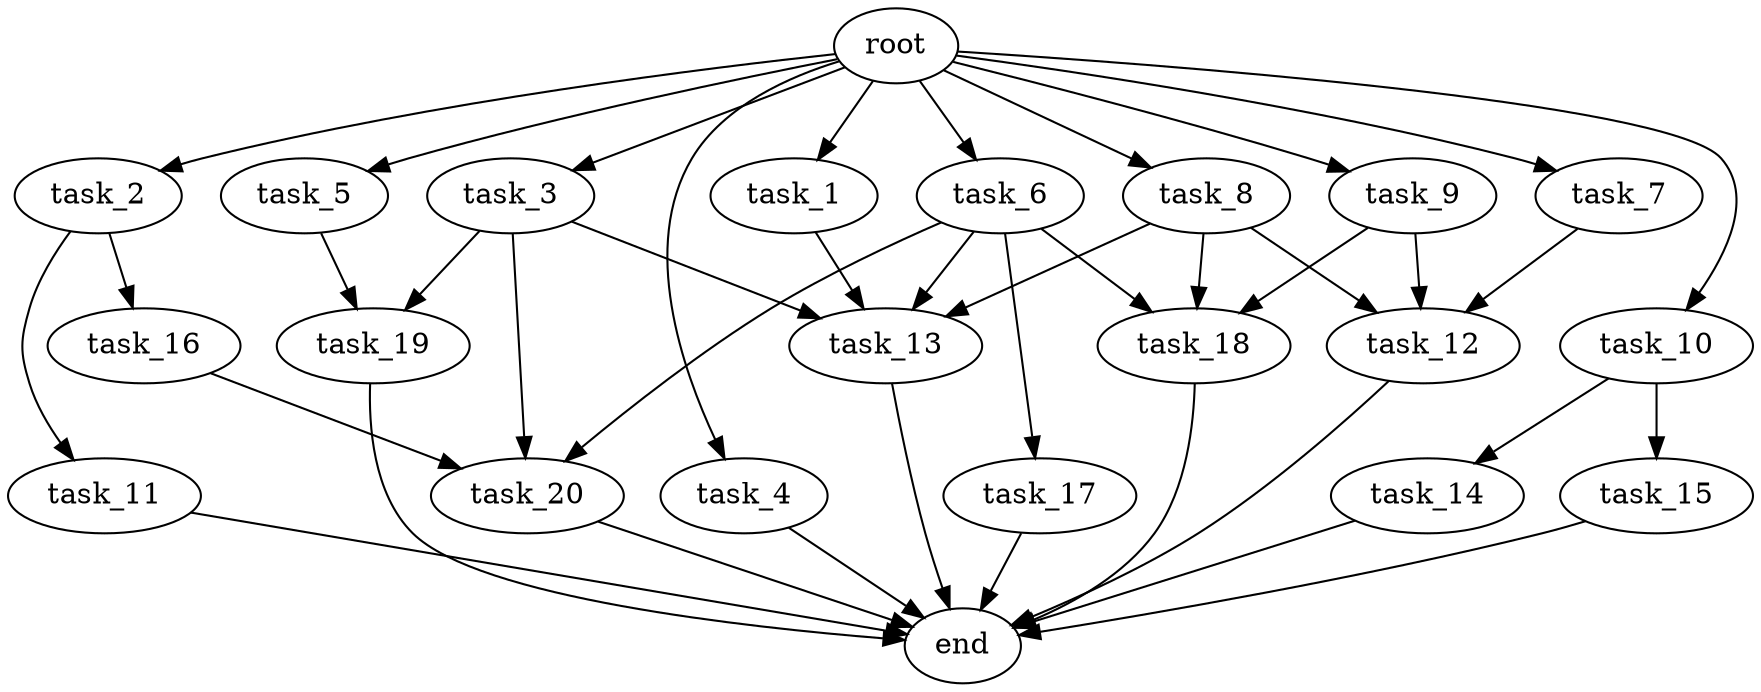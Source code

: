digraph G {
  root [size="0.000000e+00"];
  task_1 [size="5.235075e+10"];
  task_2 [size="6.395643e+10"];
  task_3 [size="3.097304e+10"];
  task_4 [size="3.472336e+10"];
  task_5 [size="5.397142e+10"];
  task_6 [size="8.047273e+10"];
  task_7 [size="4.419161e+10"];
  task_8 [size="3.658467e+10"];
  task_9 [size="2.598811e+10"];
  task_10 [size="3.036426e+10"];
  task_11 [size="1.923372e+07"];
  task_12 [size="8.153983e+10"];
  task_13 [size="8.479617e+10"];
  task_14 [size="3.439505e+10"];
  task_15 [size="4.692510e+10"];
  task_16 [size="8.416279e+08"];
  task_17 [size="9.220962e+10"];
  task_18 [size="9.469628e+10"];
  task_19 [size="4.771194e+10"];
  task_20 [size="9.231686e+08"];
  end [size="0.000000e+00"];

  root -> task_1 [size="1.000000e-12"];
  root -> task_2 [size="1.000000e-12"];
  root -> task_3 [size="1.000000e-12"];
  root -> task_4 [size="1.000000e-12"];
  root -> task_5 [size="1.000000e-12"];
  root -> task_6 [size="1.000000e-12"];
  root -> task_7 [size="1.000000e-12"];
  root -> task_8 [size="1.000000e-12"];
  root -> task_9 [size="1.000000e-12"];
  root -> task_10 [size="1.000000e-12"];
  task_1 -> task_13 [size="2.119904e+08"];
  task_2 -> task_11 [size="1.923372e+05"];
  task_2 -> task_16 [size="8.416279e+06"];
  task_3 -> task_13 [size="2.119904e+08"];
  task_3 -> task_19 [size="2.385597e+08"];
  task_3 -> task_20 [size="3.077229e+06"];
  task_4 -> end [size="1.000000e-12"];
  task_5 -> task_19 [size="2.385597e+08"];
  task_6 -> task_13 [size="2.119904e+08"];
  task_6 -> task_17 [size="9.220962e+08"];
  task_6 -> task_18 [size="3.156543e+08"];
  task_6 -> task_20 [size="3.077229e+06"];
  task_7 -> task_12 [size="2.717994e+08"];
  task_8 -> task_12 [size="2.717994e+08"];
  task_8 -> task_13 [size="2.119904e+08"];
  task_8 -> task_18 [size="3.156543e+08"];
  task_9 -> task_12 [size="2.717994e+08"];
  task_9 -> task_18 [size="3.156543e+08"];
  task_10 -> task_14 [size="3.439505e+08"];
  task_10 -> task_15 [size="4.692510e+08"];
  task_11 -> end [size="1.000000e-12"];
  task_12 -> end [size="1.000000e-12"];
  task_13 -> end [size="1.000000e-12"];
  task_14 -> end [size="1.000000e-12"];
  task_15 -> end [size="1.000000e-12"];
  task_16 -> task_20 [size="3.077229e+06"];
  task_17 -> end [size="1.000000e-12"];
  task_18 -> end [size="1.000000e-12"];
  task_19 -> end [size="1.000000e-12"];
  task_20 -> end [size="1.000000e-12"];
}
